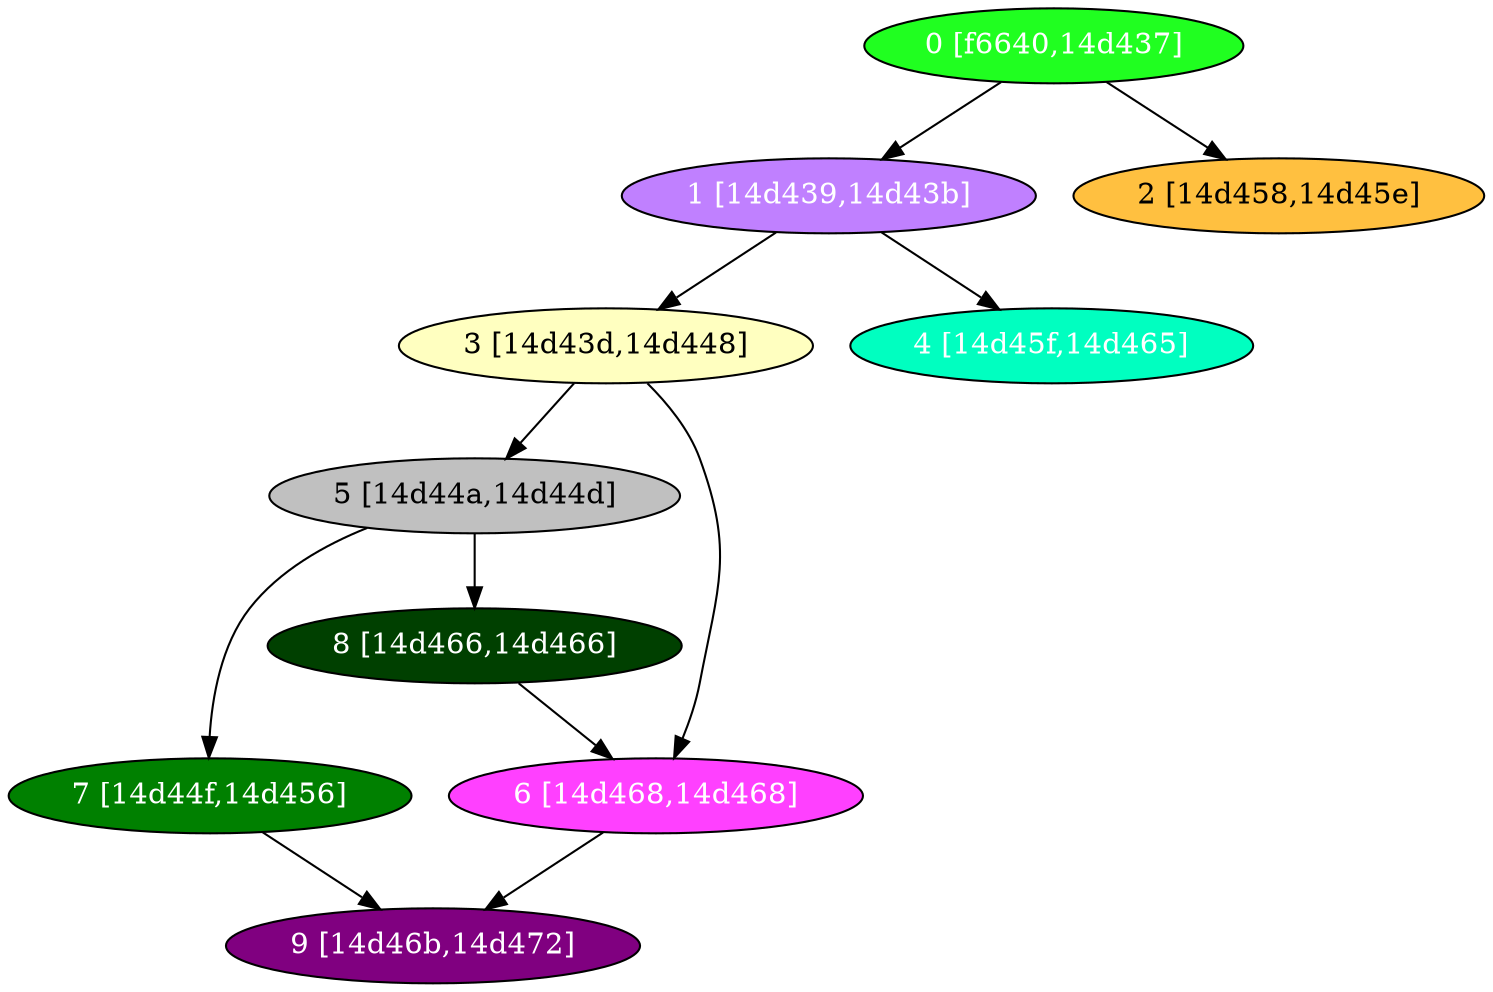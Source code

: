 diGraph libnss3{
	libnss3_0  [style=filled fillcolor="#20FF20" fontcolor="#ffffff" shape=oval label="0 [f6640,14d437]"]
	libnss3_1  [style=filled fillcolor="#C080FF" fontcolor="#ffffff" shape=oval label="1 [14d439,14d43b]"]
	libnss3_2  [style=filled fillcolor="#FFC040" fontcolor="#000000" shape=oval label="2 [14d458,14d45e]"]
	libnss3_3  [style=filled fillcolor="#FFFFC0" fontcolor="#000000" shape=oval label="3 [14d43d,14d448]"]
	libnss3_4  [style=filled fillcolor="#00FFC0" fontcolor="#ffffff" shape=oval label="4 [14d45f,14d465]"]
	libnss3_5  [style=filled fillcolor="#C0C0C0" fontcolor="#000000" shape=oval label="5 [14d44a,14d44d]"]
	libnss3_6  [style=filled fillcolor="#FF40FF" fontcolor="#ffffff" shape=oval label="6 [14d468,14d468]"]
	libnss3_7  [style=filled fillcolor="#008000" fontcolor="#ffffff" shape=oval label="7 [14d44f,14d456]"]
	libnss3_8  [style=filled fillcolor="#004000" fontcolor="#ffffff" shape=oval label="8 [14d466,14d466]"]
	libnss3_9  [style=filled fillcolor="#800080" fontcolor="#ffffff" shape=oval label="9 [14d46b,14d472]"]

	libnss3_0 -> libnss3_1
	libnss3_0 -> libnss3_2
	libnss3_1 -> libnss3_3
	libnss3_1 -> libnss3_4
	libnss3_3 -> libnss3_5
	libnss3_3 -> libnss3_6
	libnss3_5 -> libnss3_7
	libnss3_5 -> libnss3_8
	libnss3_6 -> libnss3_9
	libnss3_7 -> libnss3_9
	libnss3_8 -> libnss3_6
}